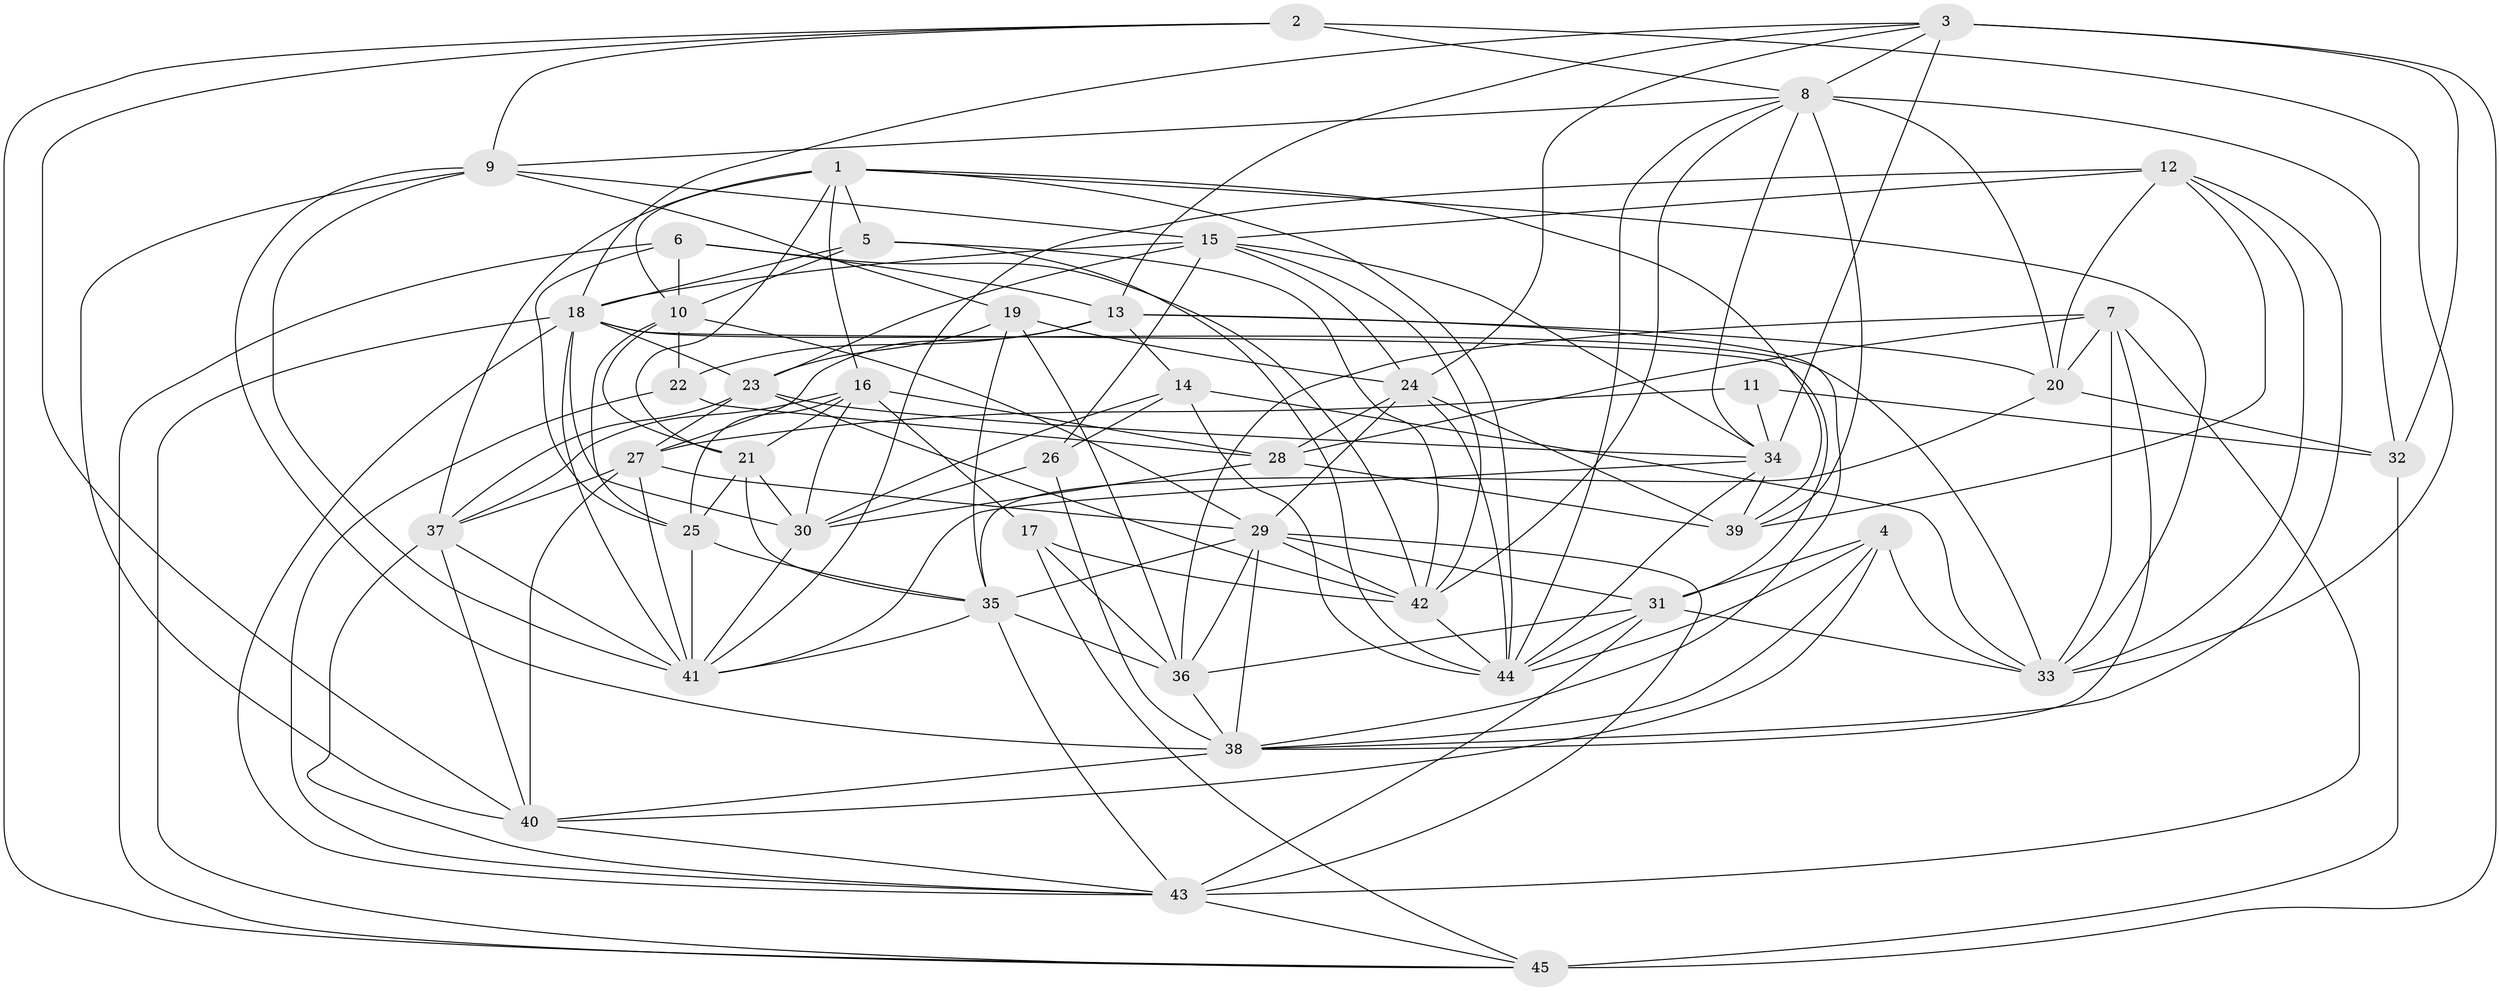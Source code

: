 // original degree distribution, {4: 1.0}
// Generated by graph-tools (version 1.1) at 2025/38/03/04/25 23:38:12]
// undirected, 45 vertices, 151 edges
graph export_dot {
  node [color=gray90,style=filled];
  1;
  2;
  3;
  4;
  5;
  6;
  7;
  8;
  9;
  10;
  11;
  12;
  13;
  14;
  15;
  16;
  17;
  18;
  19;
  20;
  21;
  22;
  23;
  24;
  25;
  26;
  27;
  28;
  29;
  30;
  31;
  32;
  33;
  34;
  35;
  36;
  37;
  38;
  39;
  40;
  41;
  42;
  43;
  44;
  45;
  1 -- 5 [weight=1.0];
  1 -- 10 [weight=1.0];
  1 -- 16 [weight=1.0];
  1 -- 21 [weight=1.0];
  1 -- 33 [weight=1.0];
  1 -- 37 [weight=1.0];
  1 -- 39 [weight=1.0];
  1 -- 44 [weight=1.0];
  2 -- 8 [weight=1.0];
  2 -- 9 [weight=1.0];
  2 -- 33 [weight=2.0];
  2 -- 40 [weight=1.0];
  2 -- 45 [weight=1.0];
  3 -- 8 [weight=1.0];
  3 -- 13 [weight=1.0];
  3 -- 18 [weight=1.0];
  3 -- 24 [weight=1.0];
  3 -- 32 [weight=2.0];
  3 -- 34 [weight=1.0];
  3 -- 45 [weight=1.0];
  4 -- 31 [weight=2.0];
  4 -- 33 [weight=1.0];
  4 -- 38 [weight=1.0];
  4 -- 40 [weight=1.0];
  4 -- 44 [weight=1.0];
  5 -- 10 [weight=1.0];
  5 -- 18 [weight=1.0];
  5 -- 42 [weight=1.0];
  5 -- 44 [weight=2.0];
  6 -- 10 [weight=2.0];
  6 -- 13 [weight=1.0];
  6 -- 25 [weight=1.0];
  6 -- 42 [weight=1.0];
  6 -- 45 [weight=1.0];
  7 -- 20 [weight=1.0];
  7 -- 28 [weight=1.0];
  7 -- 33 [weight=1.0];
  7 -- 36 [weight=1.0];
  7 -- 38 [weight=1.0];
  7 -- 43 [weight=1.0];
  8 -- 9 [weight=1.0];
  8 -- 20 [weight=1.0];
  8 -- 32 [weight=2.0];
  8 -- 34 [weight=1.0];
  8 -- 39 [weight=1.0];
  8 -- 42 [weight=1.0];
  8 -- 44 [weight=1.0];
  9 -- 15 [weight=1.0];
  9 -- 19 [weight=2.0];
  9 -- 38 [weight=1.0];
  9 -- 40 [weight=1.0];
  9 -- 41 [weight=1.0];
  10 -- 21 [weight=1.0];
  10 -- 22 [weight=3.0];
  10 -- 25 [weight=1.0];
  10 -- 29 [weight=1.0];
  11 -- 27 [weight=1.0];
  11 -- 32 [weight=2.0];
  11 -- 34 [weight=1.0];
  12 -- 15 [weight=1.0];
  12 -- 20 [weight=2.0];
  12 -- 33 [weight=1.0];
  12 -- 38 [weight=1.0];
  12 -- 39 [weight=2.0];
  12 -- 41 [weight=1.0];
  13 -- 14 [weight=1.0];
  13 -- 20 [weight=2.0];
  13 -- 22 [weight=1.0];
  13 -- 27 [weight=1.0];
  13 -- 38 [weight=1.0];
  14 -- 26 [weight=1.0];
  14 -- 30 [weight=2.0];
  14 -- 33 [weight=1.0];
  14 -- 44 [weight=1.0];
  15 -- 18 [weight=1.0];
  15 -- 23 [weight=2.0];
  15 -- 24 [weight=1.0];
  15 -- 26 [weight=2.0];
  15 -- 34 [weight=1.0];
  15 -- 42 [weight=1.0];
  16 -- 17 [weight=1.0];
  16 -- 21 [weight=1.0];
  16 -- 25 [weight=1.0];
  16 -- 28 [weight=1.0];
  16 -- 30 [weight=1.0];
  16 -- 37 [weight=2.0];
  17 -- 36 [weight=1.0];
  17 -- 42 [weight=1.0];
  17 -- 45 [weight=1.0];
  18 -- 23 [weight=1.0];
  18 -- 30 [weight=1.0];
  18 -- 31 [weight=1.0];
  18 -- 33 [weight=1.0];
  18 -- 41 [weight=1.0];
  18 -- 43 [weight=1.0];
  18 -- 45 [weight=1.0];
  19 -- 23 [weight=1.0];
  19 -- 24 [weight=1.0];
  19 -- 35 [weight=1.0];
  19 -- 36 [weight=1.0];
  20 -- 32 [weight=1.0];
  20 -- 35 [weight=1.0];
  21 -- 25 [weight=2.0];
  21 -- 30 [weight=1.0];
  21 -- 35 [weight=2.0];
  22 -- 28 [weight=1.0];
  22 -- 43 [weight=1.0];
  23 -- 27 [weight=1.0];
  23 -- 34 [weight=1.0];
  23 -- 37 [weight=1.0];
  23 -- 42 [weight=1.0];
  24 -- 28 [weight=1.0];
  24 -- 29 [weight=1.0];
  24 -- 39 [weight=2.0];
  24 -- 44 [weight=1.0];
  25 -- 35 [weight=1.0];
  25 -- 41 [weight=2.0];
  26 -- 30 [weight=1.0];
  26 -- 38 [weight=2.0];
  27 -- 29 [weight=1.0];
  27 -- 37 [weight=1.0];
  27 -- 40 [weight=2.0];
  27 -- 41 [weight=1.0];
  28 -- 30 [weight=1.0];
  28 -- 39 [weight=3.0];
  29 -- 31 [weight=2.0];
  29 -- 35 [weight=1.0];
  29 -- 36 [weight=1.0];
  29 -- 38 [weight=1.0];
  29 -- 42 [weight=1.0];
  29 -- 43 [weight=1.0];
  30 -- 41 [weight=1.0];
  31 -- 33 [weight=2.0];
  31 -- 36 [weight=1.0];
  31 -- 43 [weight=1.0];
  31 -- 44 [weight=1.0];
  32 -- 45 [weight=3.0];
  34 -- 39 [weight=1.0];
  34 -- 41 [weight=1.0];
  34 -- 44 [weight=1.0];
  35 -- 36 [weight=2.0];
  35 -- 41 [weight=1.0];
  35 -- 43 [weight=1.0];
  36 -- 38 [weight=1.0];
  37 -- 40 [weight=1.0];
  37 -- 41 [weight=1.0];
  37 -- 43 [weight=1.0];
  38 -- 40 [weight=1.0];
  40 -- 43 [weight=1.0];
  42 -- 44 [weight=1.0];
  43 -- 45 [weight=2.0];
}
